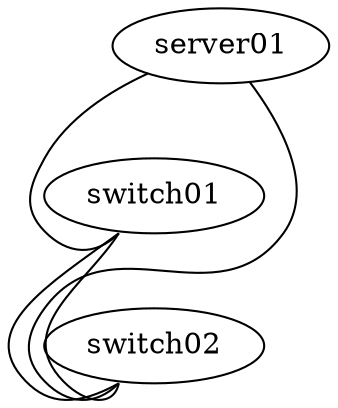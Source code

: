 graph training {
 "switch01" [function="leaf" os="CumulusCommunity/cumulus-vx" version="3.7.11" memory="768" config="./helper_scripts/extra_switch_config.sh" mgmt_ip="192.168.200.1"]
 "switch02" [function="leaf" os="CumulusCommunity/cumulus-vx" version="3.7.11" memory="768" config="./helper_scripts/extra_switch_config.sh" mgmt_ip="192.168.200.2"]
 "server01" [function="host" os="generic/ubuntu1604" memory="512" config="./helper_scripts/extra_server_config.sh" mgmt_ip="192.168.200.10"]

 "switch01":"swp2" -- "switch02":"swp2"
 "switch01":"swp3" -- "switch02":"swp3"
 "server01":"eth1" -- "switch01":"swp1"
 "server01":"eth2" -- "switch02":"swp1"
 }
